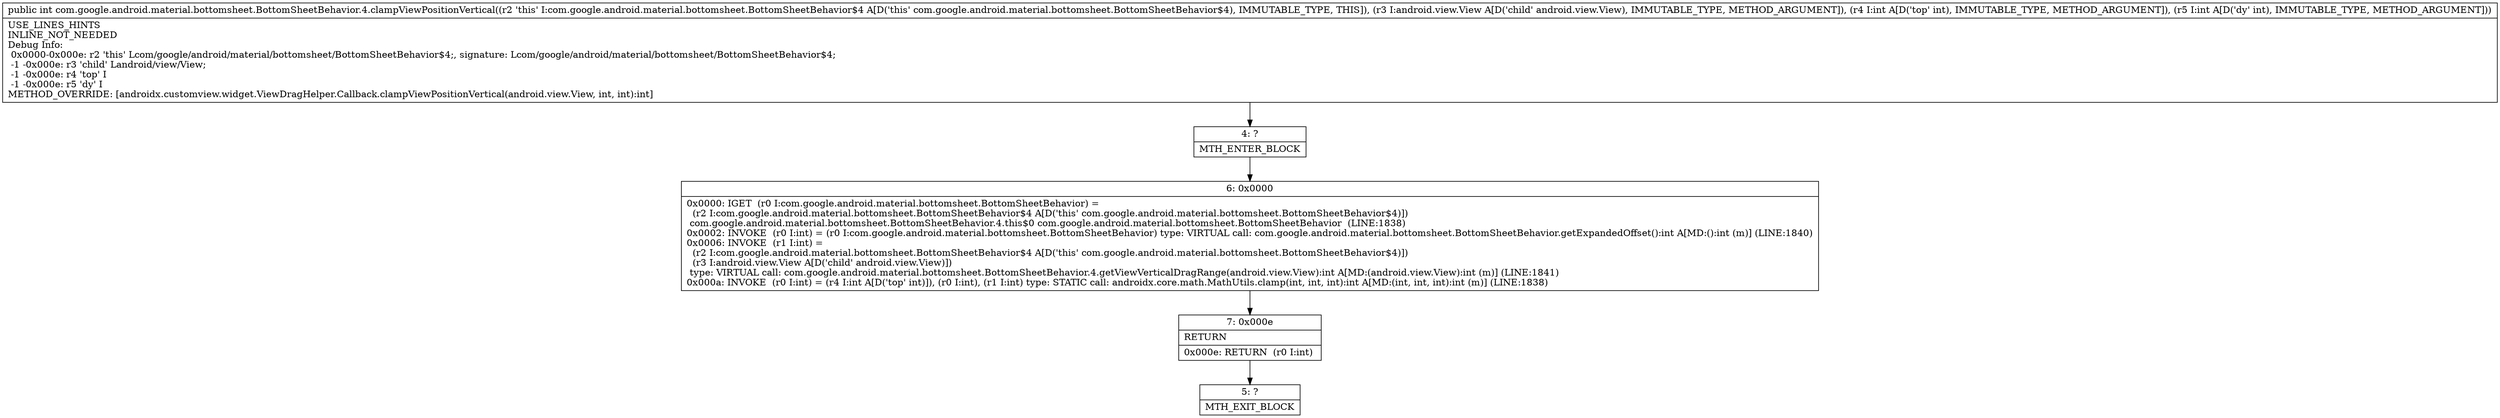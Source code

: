 digraph "CFG forcom.google.android.material.bottomsheet.BottomSheetBehavior.4.clampViewPositionVertical(Landroid\/view\/View;II)I" {
Node_4 [shape=record,label="{4\:\ ?|MTH_ENTER_BLOCK\l}"];
Node_6 [shape=record,label="{6\:\ 0x0000|0x0000: IGET  (r0 I:com.google.android.material.bottomsheet.BottomSheetBehavior) = \l  (r2 I:com.google.android.material.bottomsheet.BottomSheetBehavior$4 A[D('this' com.google.android.material.bottomsheet.BottomSheetBehavior$4)])\l com.google.android.material.bottomsheet.BottomSheetBehavior.4.this$0 com.google.android.material.bottomsheet.BottomSheetBehavior  (LINE:1838)\l0x0002: INVOKE  (r0 I:int) = (r0 I:com.google.android.material.bottomsheet.BottomSheetBehavior) type: VIRTUAL call: com.google.android.material.bottomsheet.BottomSheetBehavior.getExpandedOffset():int A[MD:():int (m)] (LINE:1840)\l0x0006: INVOKE  (r1 I:int) = \l  (r2 I:com.google.android.material.bottomsheet.BottomSheetBehavior$4 A[D('this' com.google.android.material.bottomsheet.BottomSheetBehavior$4)])\l  (r3 I:android.view.View A[D('child' android.view.View)])\l type: VIRTUAL call: com.google.android.material.bottomsheet.BottomSheetBehavior.4.getViewVerticalDragRange(android.view.View):int A[MD:(android.view.View):int (m)] (LINE:1841)\l0x000a: INVOKE  (r0 I:int) = (r4 I:int A[D('top' int)]), (r0 I:int), (r1 I:int) type: STATIC call: androidx.core.math.MathUtils.clamp(int, int, int):int A[MD:(int, int, int):int (m)] (LINE:1838)\l}"];
Node_7 [shape=record,label="{7\:\ 0x000e|RETURN\l|0x000e: RETURN  (r0 I:int) \l}"];
Node_5 [shape=record,label="{5\:\ ?|MTH_EXIT_BLOCK\l}"];
MethodNode[shape=record,label="{public int com.google.android.material.bottomsheet.BottomSheetBehavior.4.clampViewPositionVertical((r2 'this' I:com.google.android.material.bottomsheet.BottomSheetBehavior$4 A[D('this' com.google.android.material.bottomsheet.BottomSheetBehavior$4), IMMUTABLE_TYPE, THIS]), (r3 I:android.view.View A[D('child' android.view.View), IMMUTABLE_TYPE, METHOD_ARGUMENT]), (r4 I:int A[D('top' int), IMMUTABLE_TYPE, METHOD_ARGUMENT]), (r5 I:int A[D('dy' int), IMMUTABLE_TYPE, METHOD_ARGUMENT]))  | USE_LINES_HINTS\lINLINE_NOT_NEEDED\lDebug Info:\l  0x0000\-0x000e: r2 'this' Lcom\/google\/android\/material\/bottomsheet\/BottomSheetBehavior$4;, signature: Lcom\/google\/android\/material\/bottomsheet\/BottomSheetBehavior$4;\l  \-1 \-0x000e: r3 'child' Landroid\/view\/View;\l  \-1 \-0x000e: r4 'top' I\l  \-1 \-0x000e: r5 'dy' I\lMETHOD_OVERRIDE: [androidx.customview.widget.ViewDragHelper.Callback.clampViewPositionVertical(android.view.View, int, int):int]\l}"];
MethodNode -> Node_4;Node_4 -> Node_6;
Node_6 -> Node_7;
Node_7 -> Node_5;
}

